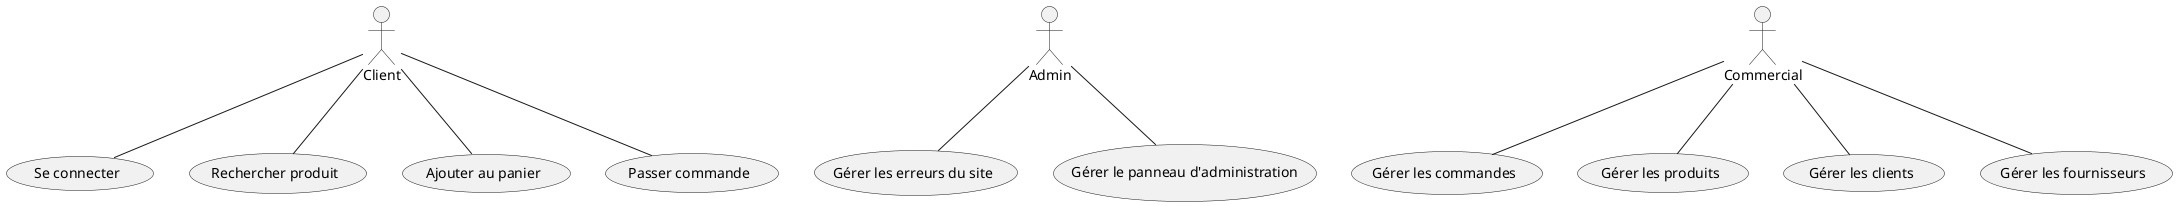 @startuml
actor Client
actor Admin
actor Commercial

usecase "Se connecter" as UC1
usecase "Rechercher produit" as UC2
usecase "Ajouter au panier" as UC3
usecase "Passer commande" as UC4
usecase "Gérer les commandes" as UC5
usecase "Gérer les produits" as UC6
usecase "Gérer les clients" as UC7
usecase "Gérer les fournisseurs" as UC8
usecase "Gérer les erreurs du site" as UC9
usecase "Gérer le panneau d'administration" as UC10

Client -- UC1
Client -- UC2
Client -- UC3
Client -- UC4

Commercial -- UC5
Commercial -- UC6
Commercial -- UC7
Commercial -- UC8

Admin -- UC9
Admin -- UC10
@enduml
